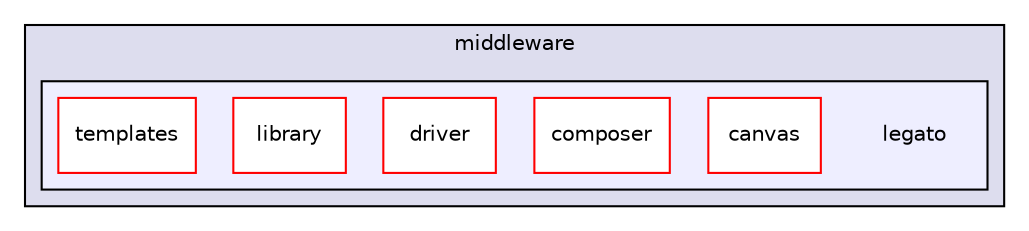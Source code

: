 digraph "C:/Harmony3/gfx/middleware/legato" {
  compound=true
  node [ fontsize="10", fontname="Helvetica"];
  edge [ labelfontsize="10", labelfontname="Helvetica"];
  subgraph clusterdir_f382573a88a6eedb79e240e7ead9d11a {
    graph [ bgcolor="#ddddee", pencolor="black", label="middleware" fontname="Helvetica", fontsize="10", URL="dir_f382573a88a6eedb79e240e7ead9d11a.html"]
  subgraph clusterdir_f5ee2340437b1749dd3328b717e91d6c {
    graph [ bgcolor="#eeeeff", pencolor="black", label="" URL="dir_f5ee2340437b1749dd3328b717e91d6c.html"];
    dir_f5ee2340437b1749dd3328b717e91d6c [shape=plaintext label="legato"];
    dir_e1bf03fe8fe19ac8fcceee395085efe1 [shape=box label="canvas" color="red" fillcolor="white" style="filled" URL="dir_e1bf03fe8fe19ac8fcceee395085efe1.html"];
    dir_c39f26830c28baf8a0aa5909f606f599 [shape=box label="composer" color="red" fillcolor="white" style="filled" URL="dir_c39f26830c28baf8a0aa5909f606f599.html"];
    dir_bdc296c2b60bbbfd6c4bd82fefb6468b [shape=box label="driver" color="red" fillcolor="white" style="filled" URL="dir_bdc296c2b60bbbfd6c4bd82fefb6468b.html"];
    dir_f4379ae79da37732b5f8e44a17b0ddd8 [shape=box label="library" color="red" fillcolor="white" style="filled" URL="dir_f4379ae79da37732b5f8e44a17b0ddd8.html"];
    dir_5ab4761f78ae078dde8627c4727e888d [shape=box label="templates" color="red" fillcolor="white" style="filled" URL="dir_5ab4761f78ae078dde8627c4727e888d.html"];
  }
  }
}
